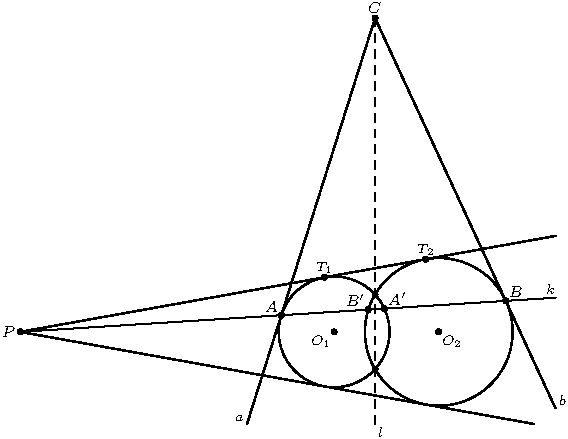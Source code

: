 import geometry;
size(10cm);

draw(box((-1.8,-0.5),(1.2,1.75)), invisible);


//usepackage("mathrsfs"); currentpen=fontsize(9); 
pen bpp=linewidth(0.27mm);
//pen bpp=linewidth(0.01mm);
var Px = -1.7; 
var Py = 0;

point P = (Px, Py);
dot("$P$", P, W, fontsize(8));

var r1 = 0.3;
var r2 = 0.4;

var o1y = 0;
var o1x = 0;

point o1 = (o1x, o1y);
point o2 = ((o1x - Px)*(r2/r1)+Px, 0);

circle c1 = circle(o1, r1);
circle c2 = circle(o2, r2);



//draw(Label("$\omega$", Relative(-0.4), fontsize(9)), c1, W, linewidth(bp)); 
//draw(Label("$\Omega$", Relative(-0.06)), c2, E);

dot("$O_1$", o1, SW, fontsize(7));
dot("$O_2$", o2, SE, fontsize(7));
draw(c1, bpp);
draw(c2, bpp);



line[] T = tangents(c1, P);

line top_tan = T[1];

point T1 = intersectionpoints(top_tan, c1)[0]; 
point T2 = intersectionpoints(top_tan, c2)[0]; 

dot("$T_1$", T1, N, fontsize(7));
dot("$T_2$", T2, N, fontsize(7));


point R = intersectionpoints(T[0], c1)[0];
point Q = intersectionpoints(T[1], c1)[0];

line r = line(P, false, R);
line q = line(P, false, Q);

draw(r, bpp);
draw(q, bpp);

point K = (3, 0.3);

line k = line(P, false, K);

draw(Label("$k$", Relative(0.99), align=N, fontsize(7)), k);
//draw("$l$", l, bpp);
//draw(k, bpp);


point[] AAp = intersectionpoints(k, c1);
point[] BBp = intersectionpoints(k, c2);

point A = AAp[0];
point B = BBp[1];

dot("$A$", AAp[0], NW, fontsize(8));
dot("$A'$", AAp[1], NE, fontsize(8));
dot("$B$", BBp[1], NE, fontsize(8));
dot("$B'$", BBp[0], NW, fontsize(8));

//markangle("$\alpha$", A, P, T1, radius=15mm);


line a = tangent(c1, A);
line b = tangent(c2, B);


//draw(a, bpp);
//draw(b, bpp);


//draw(tangents(W, w));



point[] U = intersectionpoints(c2, c1);
point M  = U[0];
point N_ = U[1];
point C = intersectionpoint(a, b);

dot(M);
dot(N_);

//dot("$M$", M, fontsize(7));
//dot("$N$", N_, fontsize(7));

line l = line(C, false, M);



draw(Label("$l$", Relative(1), align=SE, fontsize(7)), l, dashed);





draw(Label("$a$", Relative(1), 
                  align=NW, fontsize(7)), 
                    line(C,false,A), bpp);
draw(Label("$b$", Relative(1),
                  align=NE, fontsize(7)),
                     line(C, false, B), bpp);
dot(Label("$C$"), C, N, fontsize(8));




